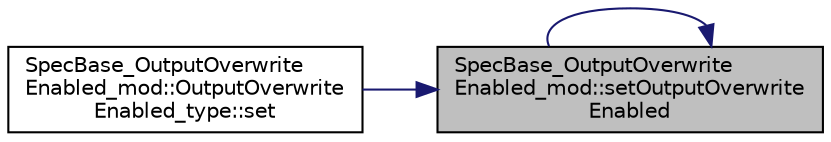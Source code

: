 digraph "SpecBase_OutputOverwriteEnabled_mod::setOutputOverwriteEnabled"
{
 // LATEX_PDF_SIZE
  edge [fontname="Helvetica",fontsize="10",labelfontname="Helvetica",labelfontsize="10"];
  node [fontname="Helvetica",fontsize="10",shape=record];
  rankdir="RL";
  Node1 [label="SpecBase_OutputOverwrite\lEnabled_mod::setOutputOverwrite\lEnabled",height=0.2,width=0.4,color="black", fillcolor="grey75", style="filled", fontcolor="black",tooltip=" "];
  Node1 -> Node2 [dir="back",color="midnightblue",fontsize="10",style="solid"];
  Node2 [label="SpecBase_OutputOverwrite\lEnabled_mod::OutputOverwrite\lEnabled_type::set",height=0.2,width=0.4,color="black", fillcolor="white", style="filled",URL="$structSpecBase__OutputOverwriteEnabled__mod_1_1OutputOverwriteEnabled__type.html#afdceaa811925bd5668e1bff9e8763e93",tooltip=" "];
  Node1 -> Node1 [dir="back",color="midnightblue",fontsize="10",style="solid"];
}
